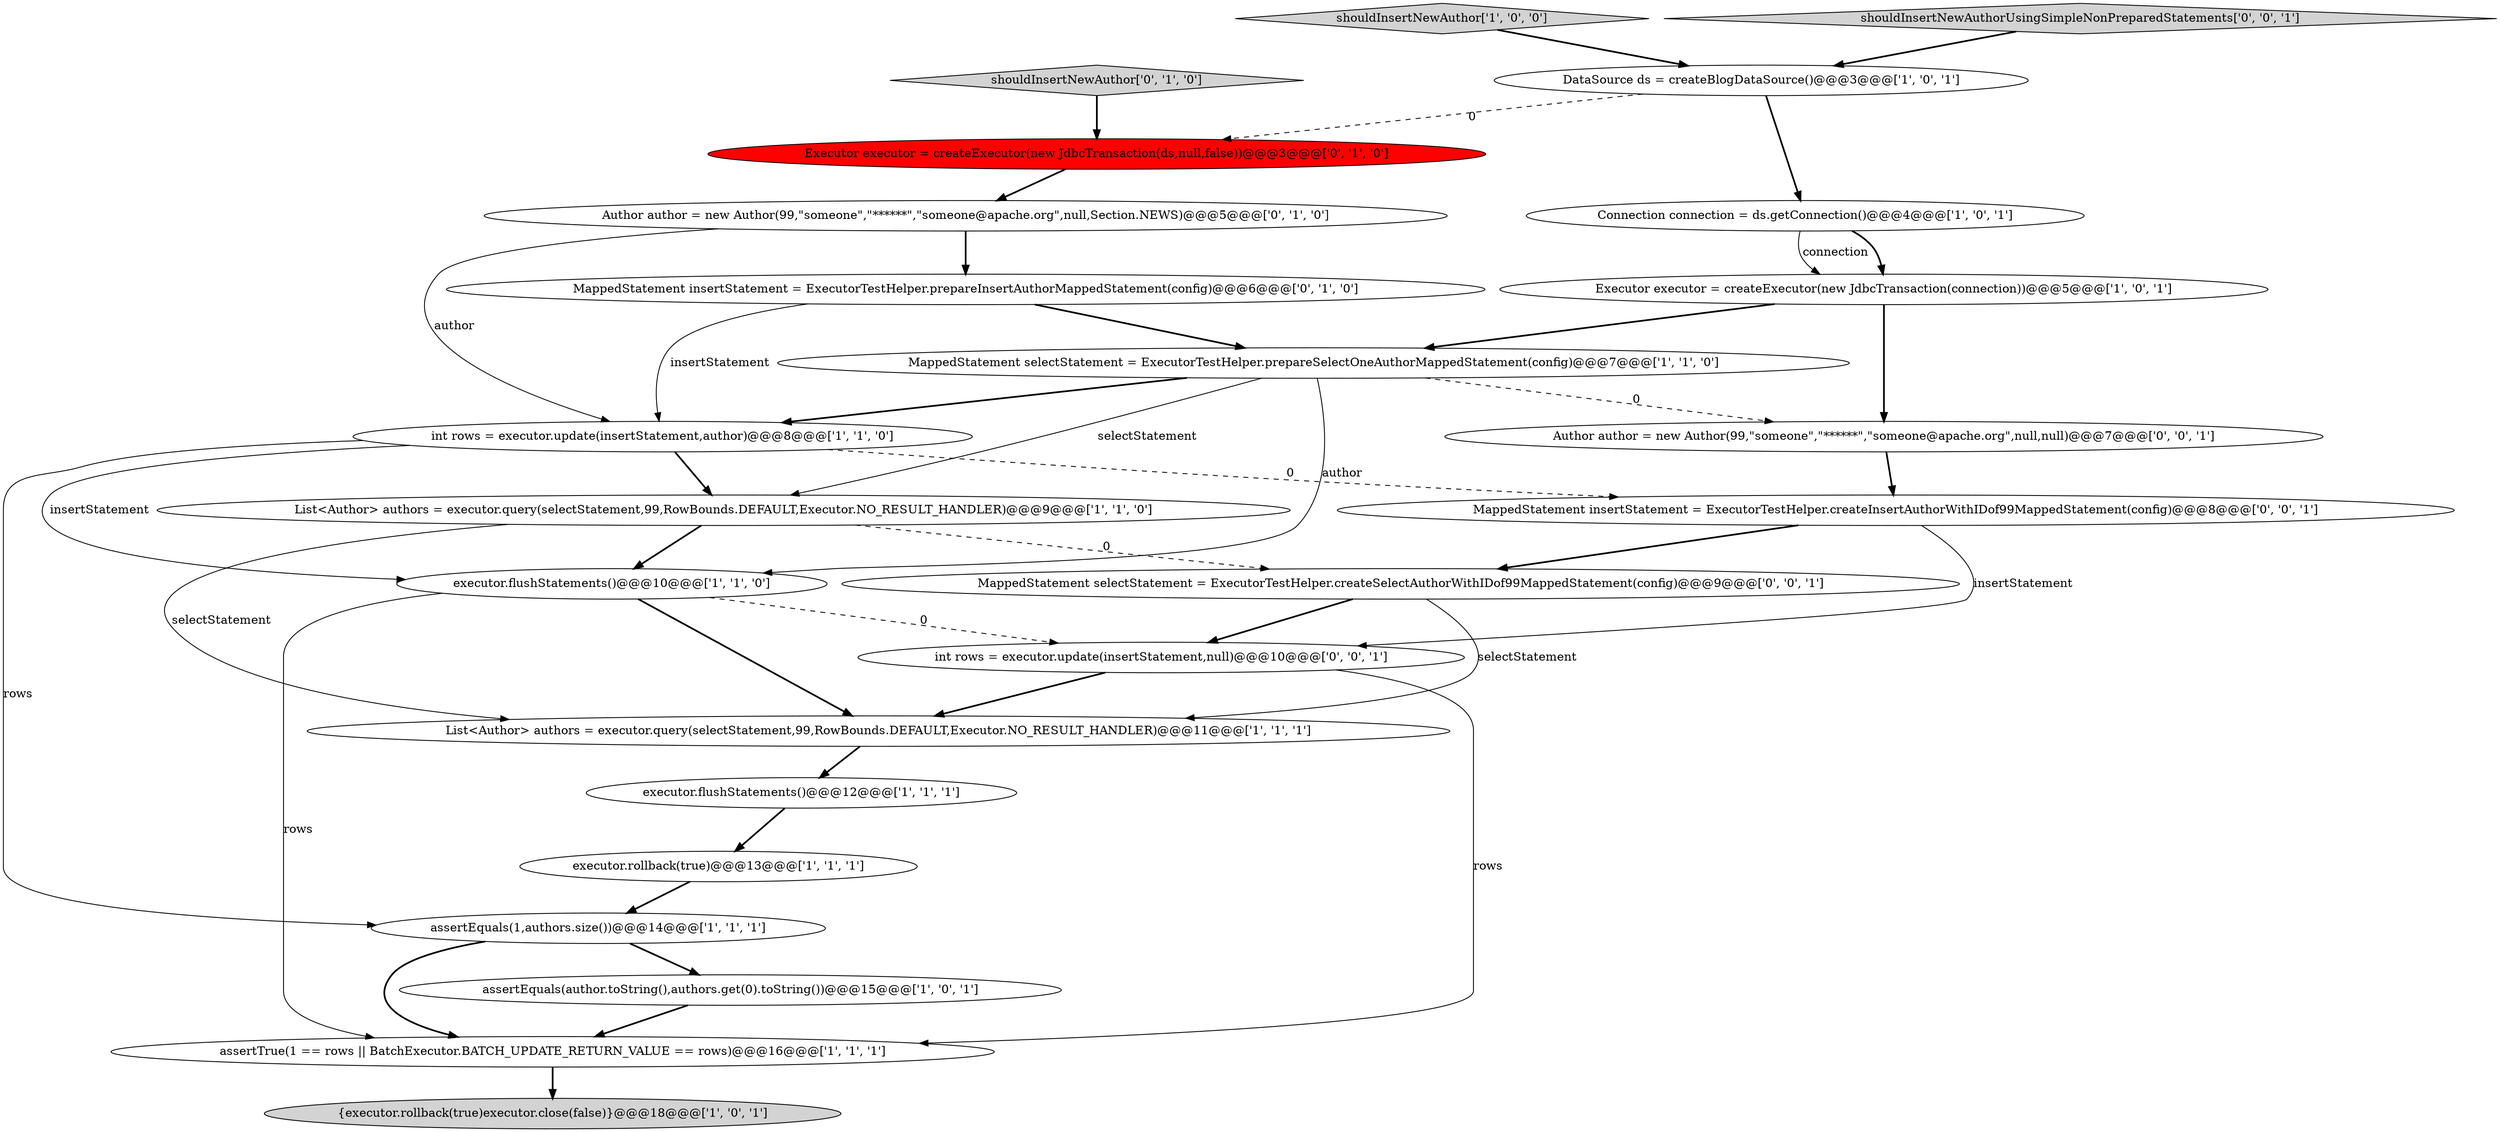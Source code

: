 digraph {
18 [style = filled, label = "Executor executor = createExecutor(new JdbcTransaction(ds,null,false))@@@3@@@['0', '1', '0']", fillcolor = red, shape = ellipse image = "AAA1AAABBB2BBB"];
3 [style = filled, label = "int rows = executor.update(insertStatement,author)@@@8@@@['1', '1', '0']", fillcolor = white, shape = ellipse image = "AAA0AAABBB1BBB"];
2 [style = filled, label = "DataSource ds = createBlogDataSource()@@@3@@@['1', '0', '1']", fillcolor = white, shape = ellipse image = "AAA0AAABBB1BBB"];
13 [style = filled, label = "executor.rollback(true)@@@13@@@['1', '1', '1']", fillcolor = white, shape = ellipse image = "AAA0AAABBB1BBB"];
0 [style = filled, label = "{executor.rollback(true)executor.close(false)}@@@18@@@['1', '0', '1']", fillcolor = lightgray, shape = ellipse image = "AAA0AAABBB1BBB"];
17 [style = filled, label = "Author author = new Author(99,\"someone\",\"******\",\"someone@apache.org\",null,Section.NEWS)@@@5@@@['0', '1', '0']", fillcolor = white, shape = ellipse image = "AAA0AAABBB2BBB"];
5 [style = filled, label = "Executor executor = createExecutor(new JdbcTransaction(connection))@@@5@@@['1', '0', '1']", fillcolor = white, shape = ellipse image = "AAA0AAABBB1BBB"];
1 [style = filled, label = "assertEquals(author.toString(),authors.get(0).toString())@@@15@@@['1', '0', '1']", fillcolor = white, shape = ellipse image = "AAA0AAABBB1BBB"];
14 [style = filled, label = "assertTrue(1 == rows || BatchExecutor.BATCH_UPDATE_RETURN_VALUE == rows)@@@16@@@['1', '1', '1']", fillcolor = white, shape = ellipse image = "AAA0AAABBB1BBB"];
16 [style = filled, label = "shouldInsertNewAuthor['0', '1', '0']", fillcolor = lightgray, shape = diamond image = "AAA0AAABBB2BBB"];
15 [style = filled, label = "MappedStatement insertStatement = ExecutorTestHelper.prepareInsertAuthorMappedStatement(config)@@@6@@@['0', '1', '0']", fillcolor = white, shape = ellipse image = "AAA0AAABBB2BBB"];
21 [style = filled, label = "MappedStatement selectStatement = ExecutorTestHelper.createSelectAuthorWithIDof99MappedStatement(config)@@@9@@@['0', '0', '1']", fillcolor = white, shape = ellipse image = "AAA0AAABBB3BBB"];
4 [style = filled, label = "assertEquals(1,authors.size())@@@14@@@['1', '1', '1']", fillcolor = white, shape = ellipse image = "AAA0AAABBB1BBB"];
9 [style = filled, label = "executor.flushStatements()@@@10@@@['1', '1', '0']", fillcolor = white, shape = ellipse image = "AAA0AAABBB1BBB"];
12 [style = filled, label = "Connection connection = ds.getConnection()@@@4@@@['1', '0', '1']", fillcolor = white, shape = ellipse image = "AAA0AAABBB1BBB"];
20 [style = filled, label = "MappedStatement insertStatement = ExecutorTestHelper.createInsertAuthorWithIDof99MappedStatement(config)@@@8@@@['0', '0', '1']", fillcolor = white, shape = ellipse image = "AAA0AAABBB3BBB"];
23 [style = filled, label = "Author author = new Author(99,\"someone\",\"******\",\"someone@apache.org\",null,null)@@@7@@@['0', '0', '1']", fillcolor = white, shape = ellipse image = "AAA0AAABBB3BBB"];
11 [style = filled, label = "List<Author> authors = executor.query(selectStatement,99,RowBounds.DEFAULT,Executor.NO_RESULT_HANDLER)@@@11@@@['1', '1', '1']", fillcolor = white, shape = ellipse image = "AAA0AAABBB1BBB"];
8 [style = filled, label = "shouldInsertNewAuthor['1', '0', '0']", fillcolor = lightgray, shape = diamond image = "AAA0AAABBB1BBB"];
19 [style = filled, label = "shouldInsertNewAuthorUsingSimpleNonPreparedStatements['0', '0', '1']", fillcolor = lightgray, shape = diamond image = "AAA0AAABBB3BBB"];
6 [style = filled, label = "executor.flushStatements()@@@12@@@['1', '1', '1']", fillcolor = white, shape = ellipse image = "AAA0AAABBB1BBB"];
10 [style = filled, label = "List<Author> authors = executor.query(selectStatement,99,RowBounds.DEFAULT,Executor.NO_RESULT_HANDLER)@@@9@@@['1', '1', '0']", fillcolor = white, shape = ellipse image = "AAA0AAABBB1BBB"];
22 [style = filled, label = "int rows = executor.update(insertStatement,null)@@@10@@@['0', '0', '1']", fillcolor = white, shape = ellipse image = "AAA0AAABBB3BBB"];
7 [style = filled, label = "MappedStatement selectStatement = ExecutorTestHelper.prepareSelectOneAuthorMappedStatement(config)@@@7@@@['1', '1', '0']", fillcolor = white, shape = ellipse image = "AAA0AAABBB1BBB"];
4->14 [style = bold, label=""];
23->20 [style = bold, label=""];
16->18 [style = bold, label=""];
3->9 [style = solid, label="insertStatement"];
15->3 [style = solid, label="insertStatement"];
7->23 [style = dashed, label="0"];
12->5 [style = bold, label=""];
9->11 [style = bold, label=""];
15->7 [style = bold, label=""];
5->23 [style = bold, label=""];
17->3 [style = solid, label="author"];
10->21 [style = dashed, label="0"];
22->14 [style = solid, label="rows"];
20->22 [style = solid, label="insertStatement"];
21->11 [style = solid, label="selectStatement"];
11->6 [style = bold, label=""];
18->17 [style = bold, label=""];
9->22 [style = dashed, label="0"];
19->2 [style = bold, label=""];
7->3 [style = bold, label=""];
2->12 [style = bold, label=""];
7->10 [style = solid, label="selectStatement"];
20->21 [style = bold, label=""];
9->14 [style = solid, label="rows"];
3->10 [style = bold, label=""];
14->0 [style = bold, label=""];
8->2 [style = bold, label=""];
21->22 [style = bold, label=""];
6->13 [style = bold, label=""];
3->20 [style = dashed, label="0"];
17->15 [style = bold, label=""];
2->18 [style = dashed, label="0"];
3->4 [style = solid, label="rows"];
5->7 [style = bold, label=""];
1->14 [style = bold, label=""];
10->9 [style = bold, label=""];
4->1 [style = bold, label=""];
7->9 [style = solid, label="author"];
10->11 [style = solid, label="selectStatement"];
22->11 [style = bold, label=""];
12->5 [style = solid, label="connection"];
13->4 [style = bold, label=""];
}
